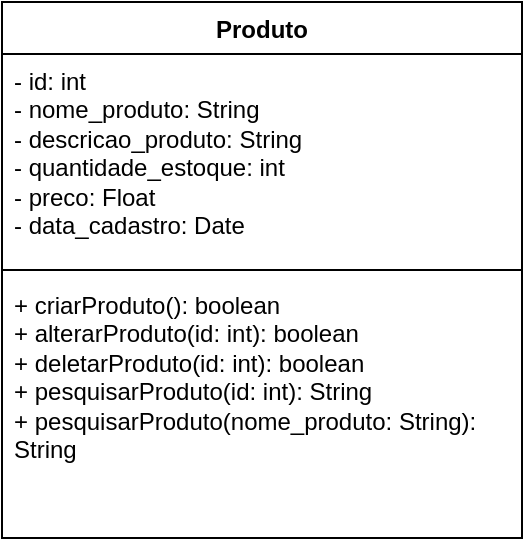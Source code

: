 <mxfile version="24.2.5" type="google">
  <diagram id="C5RBs43oDa-KdzZeNtuy" name="Page-1">
    <mxGraphModel grid="1" page="1" gridSize="10" guides="1" tooltips="1" connect="1" arrows="1" fold="1" pageScale="1" pageWidth="827" pageHeight="1169" math="0" shadow="0">
      <root>
        <mxCell id="WIyWlLk6GJQsqaUBKTNV-0" />
        <mxCell id="WIyWlLk6GJQsqaUBKTNV-1" parent="WIyWlLk6GJQsqaUBKTNV-0" />
        <mxCell id="hKRM-IaExZuoGKQRcOPr-2" value="Produto" style="swimlane;fontStyle=1;align=center;verticalAlign=top;childLayout=stackLayout;horizontal=1;startSize=26;horizontalStack=0;resizeParent=1;resizeParentMax=0;resizeLast=0;collapsible=1;marginBottom=0;whiteSpace=wrap;html=1;" vertex="1" parent="WIyWlLk6GJQsqaUBKTNV-1">
          <mxGeometry x="30" y="180" width="260" height="268" as="geometry" />
        </mxCell>
        <mxCell id="hKRM-IaExZuoGKQRcOPr-3" value="- id: int&lt;div&gt;- nome_produto: String&lt;/div&gt;&lt;div&gt;- descricao_produto: String&lt;/div&gt;&lt;div&gt;- quantidade_estoque: int&lt;/div&gt;&lt;div&gt;- preco: Float&lt;/div&gt;&lt;div&gt;- data_cadastro: Date&lt;br&gt;&lt;div&gt;&lt;br&gt;&lt;/div&gt;&lt;/div&gt;" style="text;strokeColor=none;fillColor=none;align=left;verticalAlign=top;spacingLeft=4;spacingRight=4;overflow=hidden;rotatable=0;points=[[0,0.5],[1,0.5]];portConstraint=eastwest;whiteSpace=wrap;html=1;" vertex="1" parent="hKRM-IaExZuoGKQRcOPr-2">
          <mxGeometry y="26" width="260" height="104" as="geometry" />
        </mxCell>
        <mxCell id="hKRM-IaExZuoGKQRcOPr-4" value="" style="line;strokeWidth=1;fillColor=none;align=left;verticalAlign=middle;spacingTop=-1;spacingLeft=3;spacingRight=3;rotatable=0;labelPosition=right;points=[];portConstraint=eastwest;strokeColor=inherit;" vertex="1" parent="hKRM-IaExZuoGKQRcOPr-2">
          <mxGeometry y="130" width="260" height="8" as="geometry" />
        </mxCell>
        <mxCell id="hKRM-IaExZuoGKQRcOPr-5" value="+ criarProduto(): boolean&lt;div&gt;+ alterarProduto(id: int): boolean&lt;/div&gt;&lt;div&gt;+ deletarProduto(id: int): boolean&lt;/div&gt;&lt;div&gt;+ pesquisarProduto(id: int): String&lt;/div&gt;&lt;div&gt;+ pesquisarProduto(nome_produto: String): String&amp;nbsp;&lt;/div&gt;" style="text;strokeColor=none;fillColor=none;align=left;verticalAlign=top;spacingLeft=4;spacingRight=4;overflow=hidden;rotatable=0;points=[[0,0.5],[1,0.5]];portConstraint=eastwest;whiteSpace=wrap;html=1;" vertex="1" parent="hKRM-IaExZuoGKQRcOPr-2">
          <mxGeometry y="138" width="260" height="130" as="geometry" />
        </mxCell>
      </root>
    </mxGraphModel>
  </diagram>
</mxfile>
